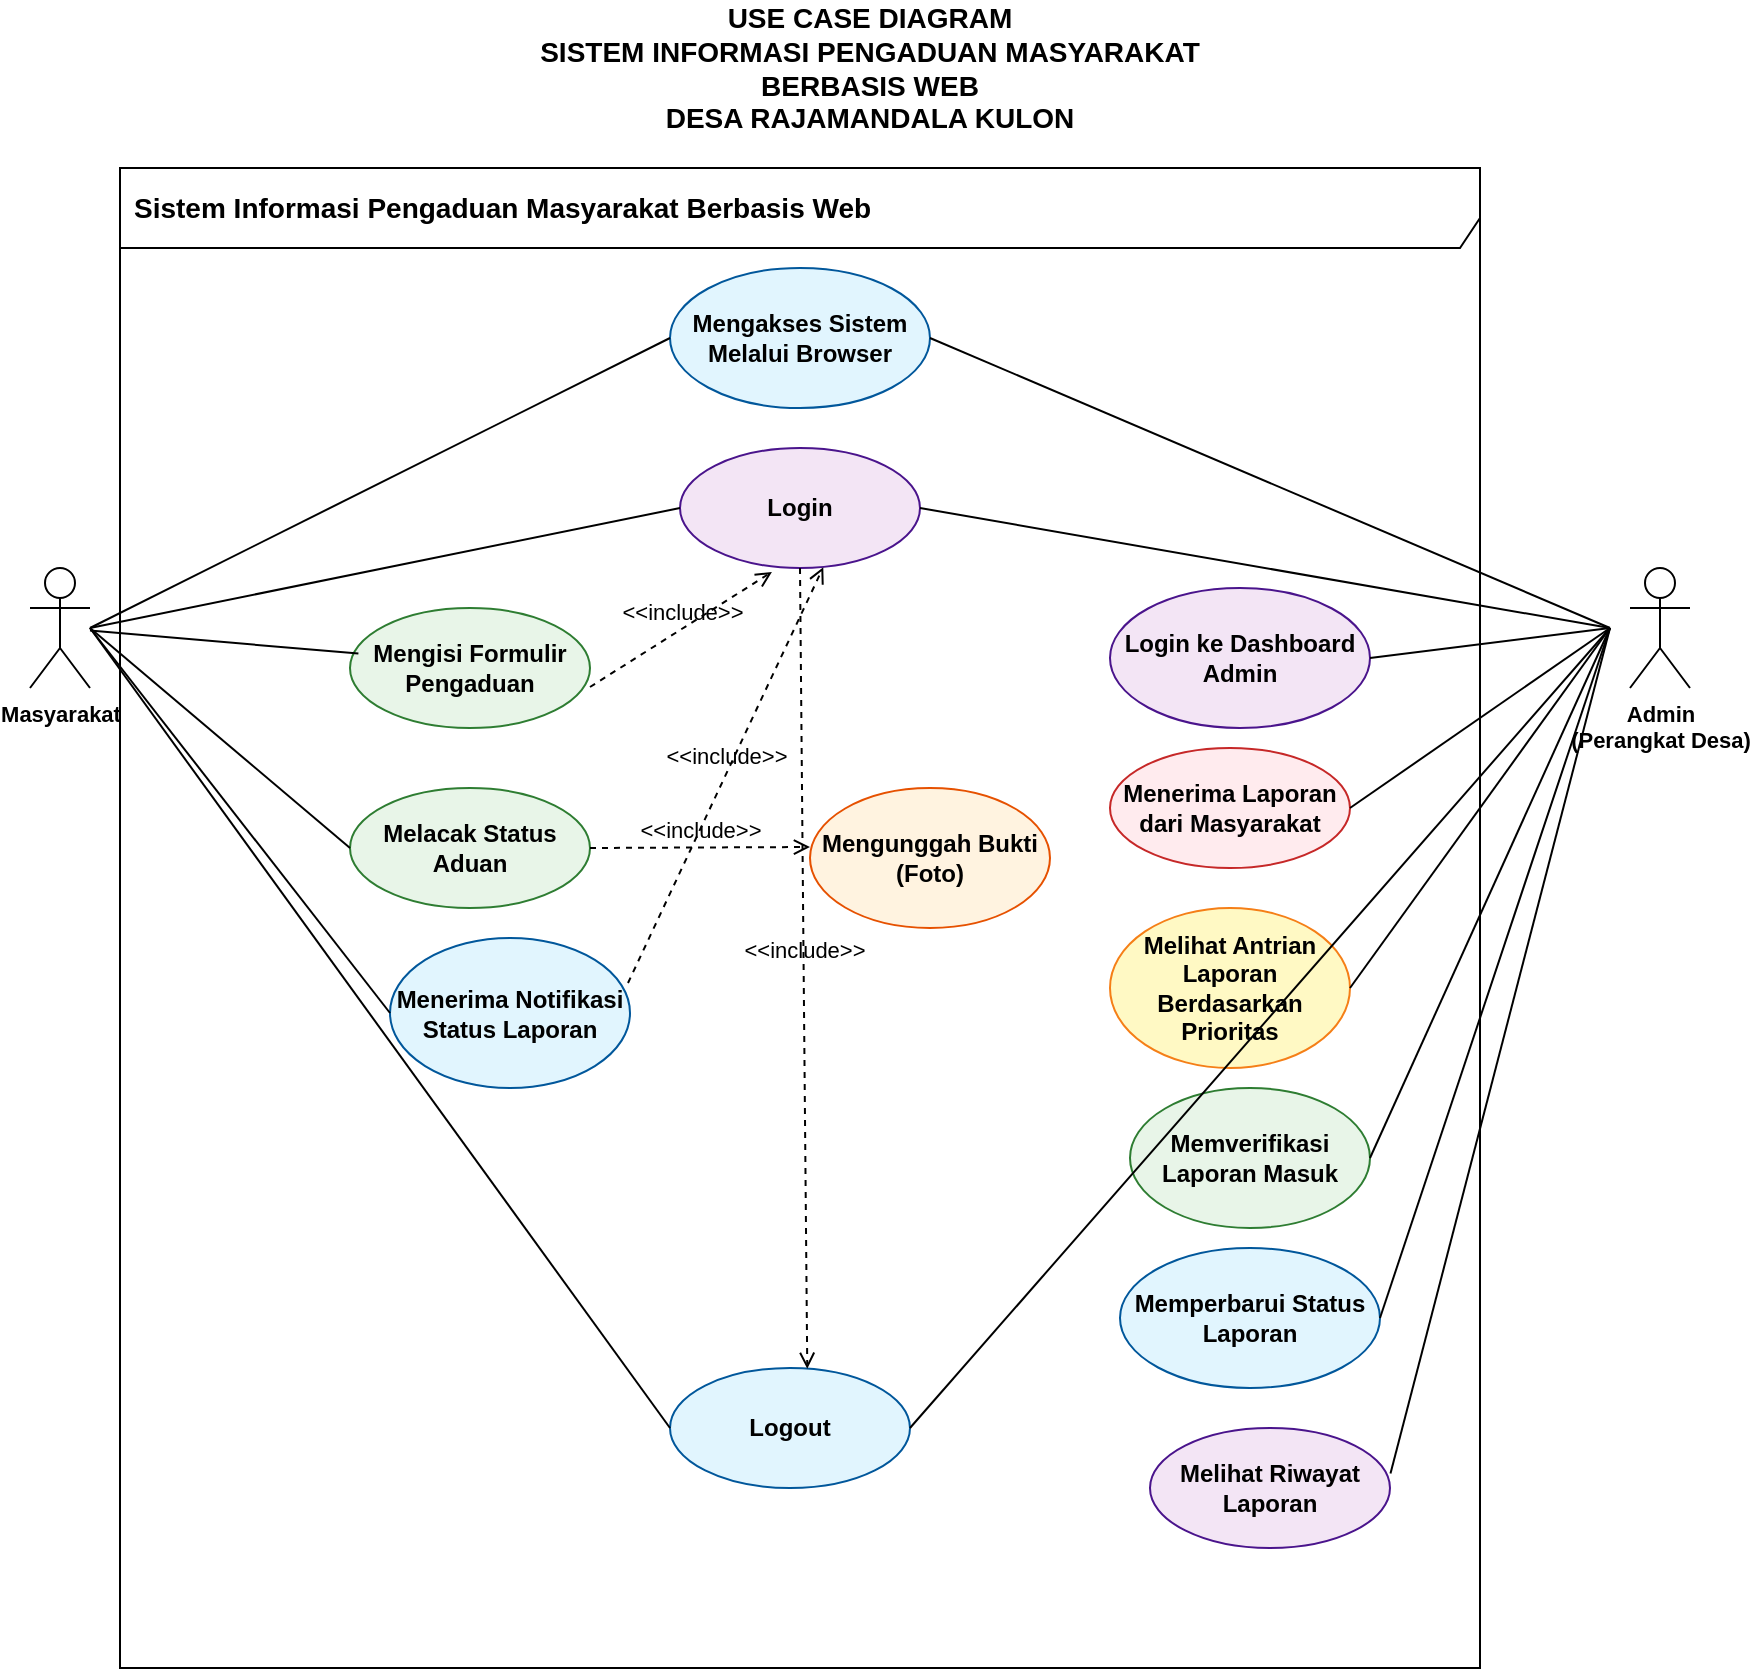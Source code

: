 <mxfile version="28.1.0">
  <diagram name="Use Case Diagram" id="usecase-diagram">
    <mxGraphModel dx="997" dy="567" grid="1" gridSize="10" guides="1" tooltips="1" connect="1" arrows="1" fold="1" page="1" pageScale="1" pageWidth="1200" pageHeight="800" math="0" shadow="0">
      <root>
        <mxCell id="0" />
        <mxCell id="1" parent="0" />
        <mxCell id="title" value="USE CASE DIAGRAM&#xa;SISTEM INFORMASI PENGADUAN MASYARAKAT BERBASIS WEB&#xa;DESA RAJAMANDALA KULON" style="text;html=1;strokeColor=none;fillColor=none;align=center;verticalAlign=middle;whiteSpace=wrap;rounded=0;fontSize=14;fontStyle=1;" parent="1" vertex="1">
          <mxGeometry x="400" y="20" width="400" height="60" as="geometry" />
        </mxCell>
        <mxCell id="system_boundary" value="&lt;font style=&quot;font-size: 14px;&quot;&gt;Sistem Informasi Pengaduan Masyarakat Berbasis Web&lt;/font&gt;" style="shape=umlFrame;whiteSpace=wrap;html=1;width=680;height=40;boundedLbl=1;verticalAlign=middle;align=left;spacingLeft=5;fontSize=12;fontStyle=1;" parent="1" vertex="1">
          <mxGeometry x="225" y="100" width="680" height="750" as="geometry" />
        </mxCell>
        <mxCell id="actor_masyarakat" value="Masyarakat" style="shape=umlActor;verticalLabelPosition=bottom;verticalAlign=top;html=1;outlineConnect=0;fontSize=11;fontStyle=1;" parent="1" vertex="1">
          <mxGeometry x="180" y="300" width="30" height="60" as="geometry" />
        </mxCell>
        <mxCell id="actor_admin" value="Admin&#xa;(Perangkat Desa)" style="shape=umlActor;verticalLabelPosition=bottom;verticalAlign=top;html=1;outlineConnect=0;fontSize=11;fontStyle=1;" parent="1" vertex="1">
          <mxGeometry x="980" y="300" width="30" height="60" as="geometry" />
        </mxCell>
        <mxCell id="uc_akses_sistem" value="&lt;font style=&quot;font-size: 12px;&quot;&gt;&lt;b&gt;Mengakses Sistem&lt;br&gt;Melalui Browser&lt;/b&gt;&lt;/font&gt;" style="ellipse;whiteSpace=wrap;html=1;fontSize=10;fillColor=#e1f5fe;strokeColor=#01579b;" parent="1" vertex="1">
          <mxGeometry x="500" y="150" width="130" height="70" as="geometry" />
        </mxCell>
        <mxCell id="uc_login_masyarakat" value="&lt;font style=&quot;font-size: 12px;&quot;&gt;&lt;b&gt;Login&lt;/b&gt;&lt;/font&gt;" style="ellipse;whiteSpace=wrap;html=1;fontSize=10;fillColor=#f3e5f5;strokeColor=#4a148c;" parent="1" vertex="1">
          <mxGeometry x="505" y="240" width="120" height="60" as="geometry" />
        </mxCell>
        <mxCell id="uc_isi_formulir" value="&lt;font style=&quot;font-size: 12px;&quot;&gt;&lt;b&gt;Mengisi Formulir&lt;br&gt;Pengaduan&lt;/b&gt;&lt;/font&gt;" style="ellipse;whiteSpace=wrap;html=1;fontSize=10;fillColor=#e8f5e8;strokeColor=#2e7d32;" parent="1" vertex="1">
          <mxGeometry x="340" y="320" width="120" height="60" as="geometry" />
        </mxCell>
        <mxCell id="uc_upload_bukti" value="&lt;b&gt;&lt;font style=&quot;font-size: 12px;&quot;&gt;Mengunggah Bukti&lt;br&gt;(Foto)&lt;/font&gt;&lt;/b&gt;" style="ellipse;whiteSpace=wrap;html=1;fontSize=10;fillColor=#fff3e0;strokeColor=#e65100;" parent="1" vertex="1">
          <mxGeometry x="570" y="410" width="120" height="70" as="geometry" />
        </mxCell>
        <mxCell id="uc_lacak_status" value="&lt;font style=&quot;font-size: 12px;&quot;&gt;&lt;b&gt;Melacak Status&lt;br&gt;Aduan&lt;/b&gt;&lt;/font&gt;" style="ellipse;whiteSpace=wrap;html=1;fontSize=10;fillColor=#e8f5e8;strokeColor=#2e7d32;" parent="1" vertex="1">
          <mxGeometry x="340" y="410" width="120" height="60" as="geometry" />
        </mxCell>
        <mxCell id="uc_terima_notifikasi" value="&lt;b&gt;&lt;font style=&quot;font-size: 12px;&quot;&gt;Menerima Notifikasi&lt;br&gt;Status Laporan&lt;/font&gt;&lt;/b&gt;" style="ellipse;whiteSpace=wrap;html=1;fontSize=10;fillColor=#e1f5fe;strokeColor=#01579b;" parent="1" vertex="1">
          <mxGeometry x="360" y="485" width="120" height="75" as="geometry" />
        </mxCell>
        <mxCell id="uc_login_admin" value="&lt;b&gt;&lt;font style=&quot;font-size: 12px;&quot;&gt;Login ke Dashboard&lt;br&gt;Admin&lt;/font&gt;&lt;/b&gt;" style="ellipse;whiteSpace=wrap;html=1;fontSize=10;fillColor=#f3e5f5;strokeColor=#4a148c;" parent="1" vertex="1">
          <mxGeometry x="720" y="310" width="130" height="70" as="geometry" />
        </mxCell>
        <mxCell id="uc_terima_laporan" value="&lt;b&gt;&lt;font style=&quot;font-size: 12px;&quot;&gt;Menerima Laporan&lt;br&gt;dari Masyarakat&lt;/font&gt;&lt;/b&gt;" style="ellipse;whiteSpace=wrap;html=1;fontSize=10;fillColor=#ffebee;strokeColor=#c62828;" parent="1" vertex="1">
          <mxGeometry x="720" y="390" width="120" height="60" as="geometry" />
        </mxCell>
        <mxCell id="uc_lihat_antrian" value="&lt;b&gt;&lt;font style=&quot;font-size: 12px;&quot;&gt;Melihat Antrian&lt;br&gt;Laporan Berdasarkan&lt;br&gt;Prioritas&lt;/font&gt;&lt;/b&gt;" style="ellipse;whiteSpace=wrap;html=1;fontSize=9;fillColor=#fff9c4;strokeColor=#f57f17;" parent="1" vertex="1">
          <mxGeometry x="720" y="470" width="120" height="80" as="geometry" />
        </mxCell>
        <mxCell id="uc_verifikasi_laporan" value="&lt;b&gt;&lt;font style=&quot;font-size: 12px;&quot;&gt;Memverifikasi&lt;br&gt;Laporan Masuk&lt;/font&gt;&lt;/b&gt;" style="ellipse;whiteSpace=wrap;html=1;fontSize=10;fillColor=#e8f5e8;strokeColor=#2e7d32;" parent="1" vertex="1">
          <mxGeometry x="730" y="560" width="120" height="70" as="geometry" />
        </mxCell>
        <mxCell id="uc_update_status" value="&lt;b&gt;&lt;font style=&quot;font-size: 12px;&quot;&gt;Memperbarui Status&lt;br&gt;Laporan&lt;/font&gt;&lt;/b&gt;" style="ellipse;whiteSpace=wrap;html=1;fontSize=10;fillColor=#e1f5fe;strokeColor=#01579b;" parent="1" vertex="1">
          <mxGeometry x="725" y="640" width="130" height="70" as="geometry" />
        </mxCell>
        <mxCell id="uc_lihat_riwayat" value="&lt;b&gt;&lt;font style=&quot;font-size: 12px;&quot;&gt;Melihat Riwayat&lt;br&gt;Laporan&lt;/font&gt;&lt;/b&gt;" style="ellipse;whiteSpace=wrap;html=1;fontSize=10;fillColor=#f3e5f5;strokeColor=#4a148c;" parent="1" vertex="1">
          <mxGeometry x="740" y="730" width="120" height="60" as="geometry" />
        </mxCell>
        <mxCell id="assoc4" value="" style="endArrow=none;html=1;rounded=0;entryX=0.035;entryY=0.38;entryDx=0;entryDy=0;entryPerimeter=0;" parent="1" source="actor_masyarakat" target="uc_isi_formulir" edge="1">
          <mxGeometry width="50" height="50" relative="1" as="geometry">
            <mxPoint x="220" y="330" as="sourcePoint" />
            <mxPoint x="340" y="410" as="targetPoint" />
          </mxGeometry>
        </mxCell>
        <mxCell id="IzWB3vOguTl4fFqzjkEO-1" value="&lt;font style=&quot;font-size: 12px;&quot;&gt;&lt;b&gt;Logout&lt;/b&gt;&lt;/font&gt;" style="ellipse;whiteSpace=wrap;html=1;fontSize=10;fillColor=#e1f5fe;strokeColor=#01579b;" parent="1" vertex="1">
          <mxGeometry x="500" y="700" width="120" height="60" as="geometry" />
        </mxCell>
        <mxCell id="IzWB3vOguTl4fFqzjkEO-3" value="" style="endArrow=none;html=1;rounded=0;entryX=0;entryY=0.5;entryDx=0;entryDy=0;" parent="1" target="uc_akses_sistem" edge="1">
          <mxGeometry width="50" height="50" relative="1" as="geometry">
            <mxPoint x="210" y="330" as="sourcePoint" />
            <mxPoint x="375" y="497" as="targetPoint" />
          </mxGeometry>
        </mxCell>
        <mxCell id="IzWB3vOguTl4fFqzjkEO-4" value="" style="endArrow=none;html=1;rounded=0;exitX=1;exitY=0.5;exitDx=0;exitDy=0;" parent="1" source="uc_akses_sistem" edge="1">
          <mxGeometry width="50" height="50" relative="1" as="geometry">
            <mxPoint x="690" y="440" as="sourcePoint" />
            <mxPoint x="970" y="330" as="targetPoint" />
          </mxGeometry>
        </mxCell>
        <mxCell id="IzWB3vOguTl4fFqzjkEO-5" value="" style="endArrow=none;html=1;rounded=0;entryX=0;entryY=0.5;entryDx=0;entryDy=0;" parent="1" target="uc_login_masyarakat" edge="1">
          <mxGeometry width="50" height="50" relative="1" as="geometry">
            <mxPoint x="210" y="330" as="sourcePoint" />
            <mxPoint x="375" y="497" as="targetPoint" />
          </mxGeometry>
        </mxCell>
        <mxCell id="IzWB3vOguTl4fFqzjkEO-6" value="" style="endArrow=none;html=1;rounded=0;exitX=1;exitY=0.5;exitDx=0;exitDy=0;" parent="1" source="uc_login_masyarakat" edge="1">
          <mxGeometry width="50" height="50" relative="1" as="geometry">
            <mxPoint x="620" y="290" as="sourcePoint" />
            <mxPoint x="970" y="330" as="targetPoint" />
          </mxGeometry>
        </mxCell>
        <mxCell id="IzWB3vOguTl4fFqzjkEO-7" value="" style="endArrow=none;html=1;rounded=0;entryX=0;entryY=0.5;entryDx=0;entryDy=0;" parent="1" target="uc_lacak_status" edge="1">
          <mxGeometry width="50" height="50" relative="1" as="geometry">
            <mxPoint x="210" y="330" as="sourcePoint" />
            <mxPoint x="350" y="480" as="targetPoint" />
          </mxGeometry>
        </mxCell>
        <mxCell id="IzWB3vOguTl4fFqzjkEO-8" value="" style="endArrow=none;html=1;rounded=0;entryX=0;entryY=0.5;entryDx=0;entryDy=0;" parent="1" target="uc_terima_notifikasi" edge="1">
          <mxGeometry width="50" height="50" relative="1" as="geometry">
            <mxPoint x="210" y="330" as="sourcePoint" />
            <mxPoint x="350" y="570" as="targetPoint" />
          </mxGeometry>
        </mxCell>
        <mxCell id="IzWB3vOguTl4fFqzjkEO-10" value="&amp;lt;&amp;lt;include&amp;gt;&amp;gt;" style="html=1;verticalAlign=bottom;labelBackgroundColor=none;endArrow=open;endFill=0;dashed=1;rounded=0;exitX=1;exitY=0.5;exitDx=0;exitDy=0;" parent="1" source="uc_lacak_status" edge="1">
          <mxGeometry width="160" relative="1" as="geometry">
            <mxPoint x="460" y="439.5" as="sourcePoint" />
            <mxPoint x="570" y="439.5" as="targetPoint" />
          </mxGeometry>
        </mxCell>
        <mxCell id="IzWB3vOguTl4fFqzjkEO-11" value="" style="endArrow=none;html=1;rounded=0;exitX=1;exitY=0.5;exitDx=0;exitDy=0;" parent="1" source="uc_login_admin" edge="1">
          <mxGeometry width="50" height="50" relative="1" as="geometry">
            <mxPoint x="860" y="360" as="sourcePoint" />
            <mxPoint x="970" y="330" as="targetPoint" />
          </mxGeometry>
        </mxCell>
        <mxCell id="IzWB3vOguTl4fFqzjkEO-12" value="" style="endArrow=none;html=1;rounded=0;exitX=1;exitY=0.5;exitDx=0;exitDy=0;" parent="1" source="uc_terima_laporan" edge="1">
          <mxGeometry width="50" height="50" relative="1" as="geometry">
            <mxPoint x="860" y="450" as="sourcePoint" />
            <mxPoint x="970" y="330" as="targetPoint" />
          </mxGeometry>
        </mxCell>
        <mxCell id="IzWB3vOguTl4fFqzjkEO-13" value="" style="endArrow=none;html=1;rounded=0;exitX=1;exitY=0.5;exitDx=0;exitDy=0;" parent="1" source="uc_lihat_antrian" edge="1">
          <mxGeometry width="50" height="50" relative="1" as="geometry">
            <mxPoint x="860" y="550" as="sourcePoint" />
            <mxPoint x="970" y="330" as="targetPoint" />
          </mxGeometry>
        </mxCell>
        <mxCell id="IzWB3vOguTl4fFqzjkEO-14" value="" style="endArrow=none;html=1;rounded=0;exitX=1;exitY=0.5;exitDx=0;exitDy=0;" parent="1" source="uc_verifikasi_laporan" edge="1">
          <mxGeometry width="50" height="50" relative="1" as="geometry">
            <mxPoint x="870" y="590" as="sourcePoint" />
            <mxPoint x="970" y="330" as="targetPoint" />
          </mxGeometry>
        </mxCell>
        <mxCell id="IzWB3vOguTl4fFqzjkEO-18" value="" style="endArrow=none;html=1;rounded=0;exitX=1;exitY=0.5;exitDx=0;exitDy=0;" parent="1" source="uc_update_status" edge="1">
          <mxGeometry width="50" height="50" relative="1" as="geometry">
            <mxPoint x="870" y="670" as="sourcePoint" />
            <mxPoint x="970" y="330" as="targetPoint" />
          </mxGeometry>
        </mxCell>
        <mxCell id="IzWB3vOguTl4fFqzjkEO-19" value="" style="endArrow=none;html=1;rounded=0;exitX=1.002;exitY=0.38;exitDx=0;exitDy=0;exitPerimeter=0;" parent="1" source="uc_lihat_riwayat" edge="1">
          <mxGeometry width="50" height="50" relative="1" as="geometry">
            <mxPoint x="860" y="770" as="sourcePoint" />
            <mxPoint x="970" y="330" as="targetPoint" />
          </mxGeometry>
        </mxCell>
        <mxCell id="IzWB3vOguTl4fFqzjkEO-20" value="" style="endArrow=none;html=1;rounded=0;entryX=0;entryY=0.5;entryDx=0;entryDy=0;" parent="1" target="IzWB3vOguTl4fFqzjkEO-1" edge="1">
          <mxGeometry width="50" height="50" relative="1" as="geometry">
            <mxPoint x="210" y="330" as="sourcePoint" />
            <mxPoint x="360" y="650" as="targetPoint" />
          </mxGeometry>
        </mxCell>
        <mxCell id="IzWB3vOguTl4fFqzjkEO-21" value="" style="endArrow=none;html=1;rounded=0;exitX=1;exitY=0.5;exitDx=0;exitDy=0;" parent="1" source="IzWB3vOguTl4fFqzjkEO-1" edge="1">
          <mxGeometry width="50" height="50" relative="1" as="geometry">
            <mxPoint x="550" y="763" as="sourcePoint" />
            <mxPoint x="970" y="330" as="targetPoint" />
          </mxGeometry>
        </mxCell>
        <mxCell id="VKaC7LEY6M-oS6Y4qaeF-1" value="&amp;lt;&amp;lt;include&amp;gt;&amp;gt;" style="html=1;verticalAlign=bottom;labelBackgroundColor=none;endArrow=open;endFill=0;dashed=1;rounded=0;exitX=0.5;exitY=1;exitDx=0;exitDy=0;entryX=0.572;entryY=0.007;entryDx=0;entryDy=0;entryPerimeter=0;" edge="1" parent="1" source="uc_login_masyarakat" target="IzWB3vOguTl4fFqzjkEO-1">
          <mxGeometry width="160" relative="1" as="geometry">
            <mxPoint x="530" y="660.5" as="sourcePoint" />
            <mxPoint x="640" y="660" as="targetPoint" />
          </mxGeometry>
        </mxCell>
        <mxCell id="VKaC7LEY6M-oS6Y4qaeF-2" value="&amp;lt;&amp;lt;include&amp;gt;&amp;gt;" style="html=1;verticalAlign=bottom;labelBackgroundColor=none;endArrow=open;endFill=0;dashed=1;rounded=0;exitX=1;exitY=0.5;exitDx=0;exitDy=0;entryX=0.383;entryY=1.033;entryDx=0;entryDy=0;entryPerimeter=0;" edge="1" parent="1" target="uc_login_masyarakat">
          <mxGeometry width="160" relative="1" as="geometry">
            <mxPoint x="460" y="359.5" as="sourcePoint" />
            <mxPoint x="570" y="359" as="targetPoint" />
          </mxGeometry>
        </mxCell>
        <mxCell id="VKaC7LEY6M-oS6Y4qaeF-4" value="&amp;lt;&amp;lt;include&amp;gt;&amp;gt;" style="html=1;verticalAlign=bottom;labelBackgroundColor=none;endArrow=open;endFill=0;dashed=1;rounded=0;exitX=1;exitY=0.5;exitDx=0;exitDy=0;entryX=0.597;entryY=0.993;entryDx=0;entryDy=0;entryPerimeter=0;" edge="1" parent="1" target="uc_login_masyarakat">
          <mxGeometry x="0.003" width="160" relative="1" as="geometry">
            <mxPoint x="479" y="507.5" as="sourcePoint" />
            <mxPoint x="570" y="450" as="targetPoint" />
            <mxPoint as="offset" />
          </mxGeometry>
        </mxCell>
      </root>
    </mxGraphModel>
  </diagram>
</mxfile>
